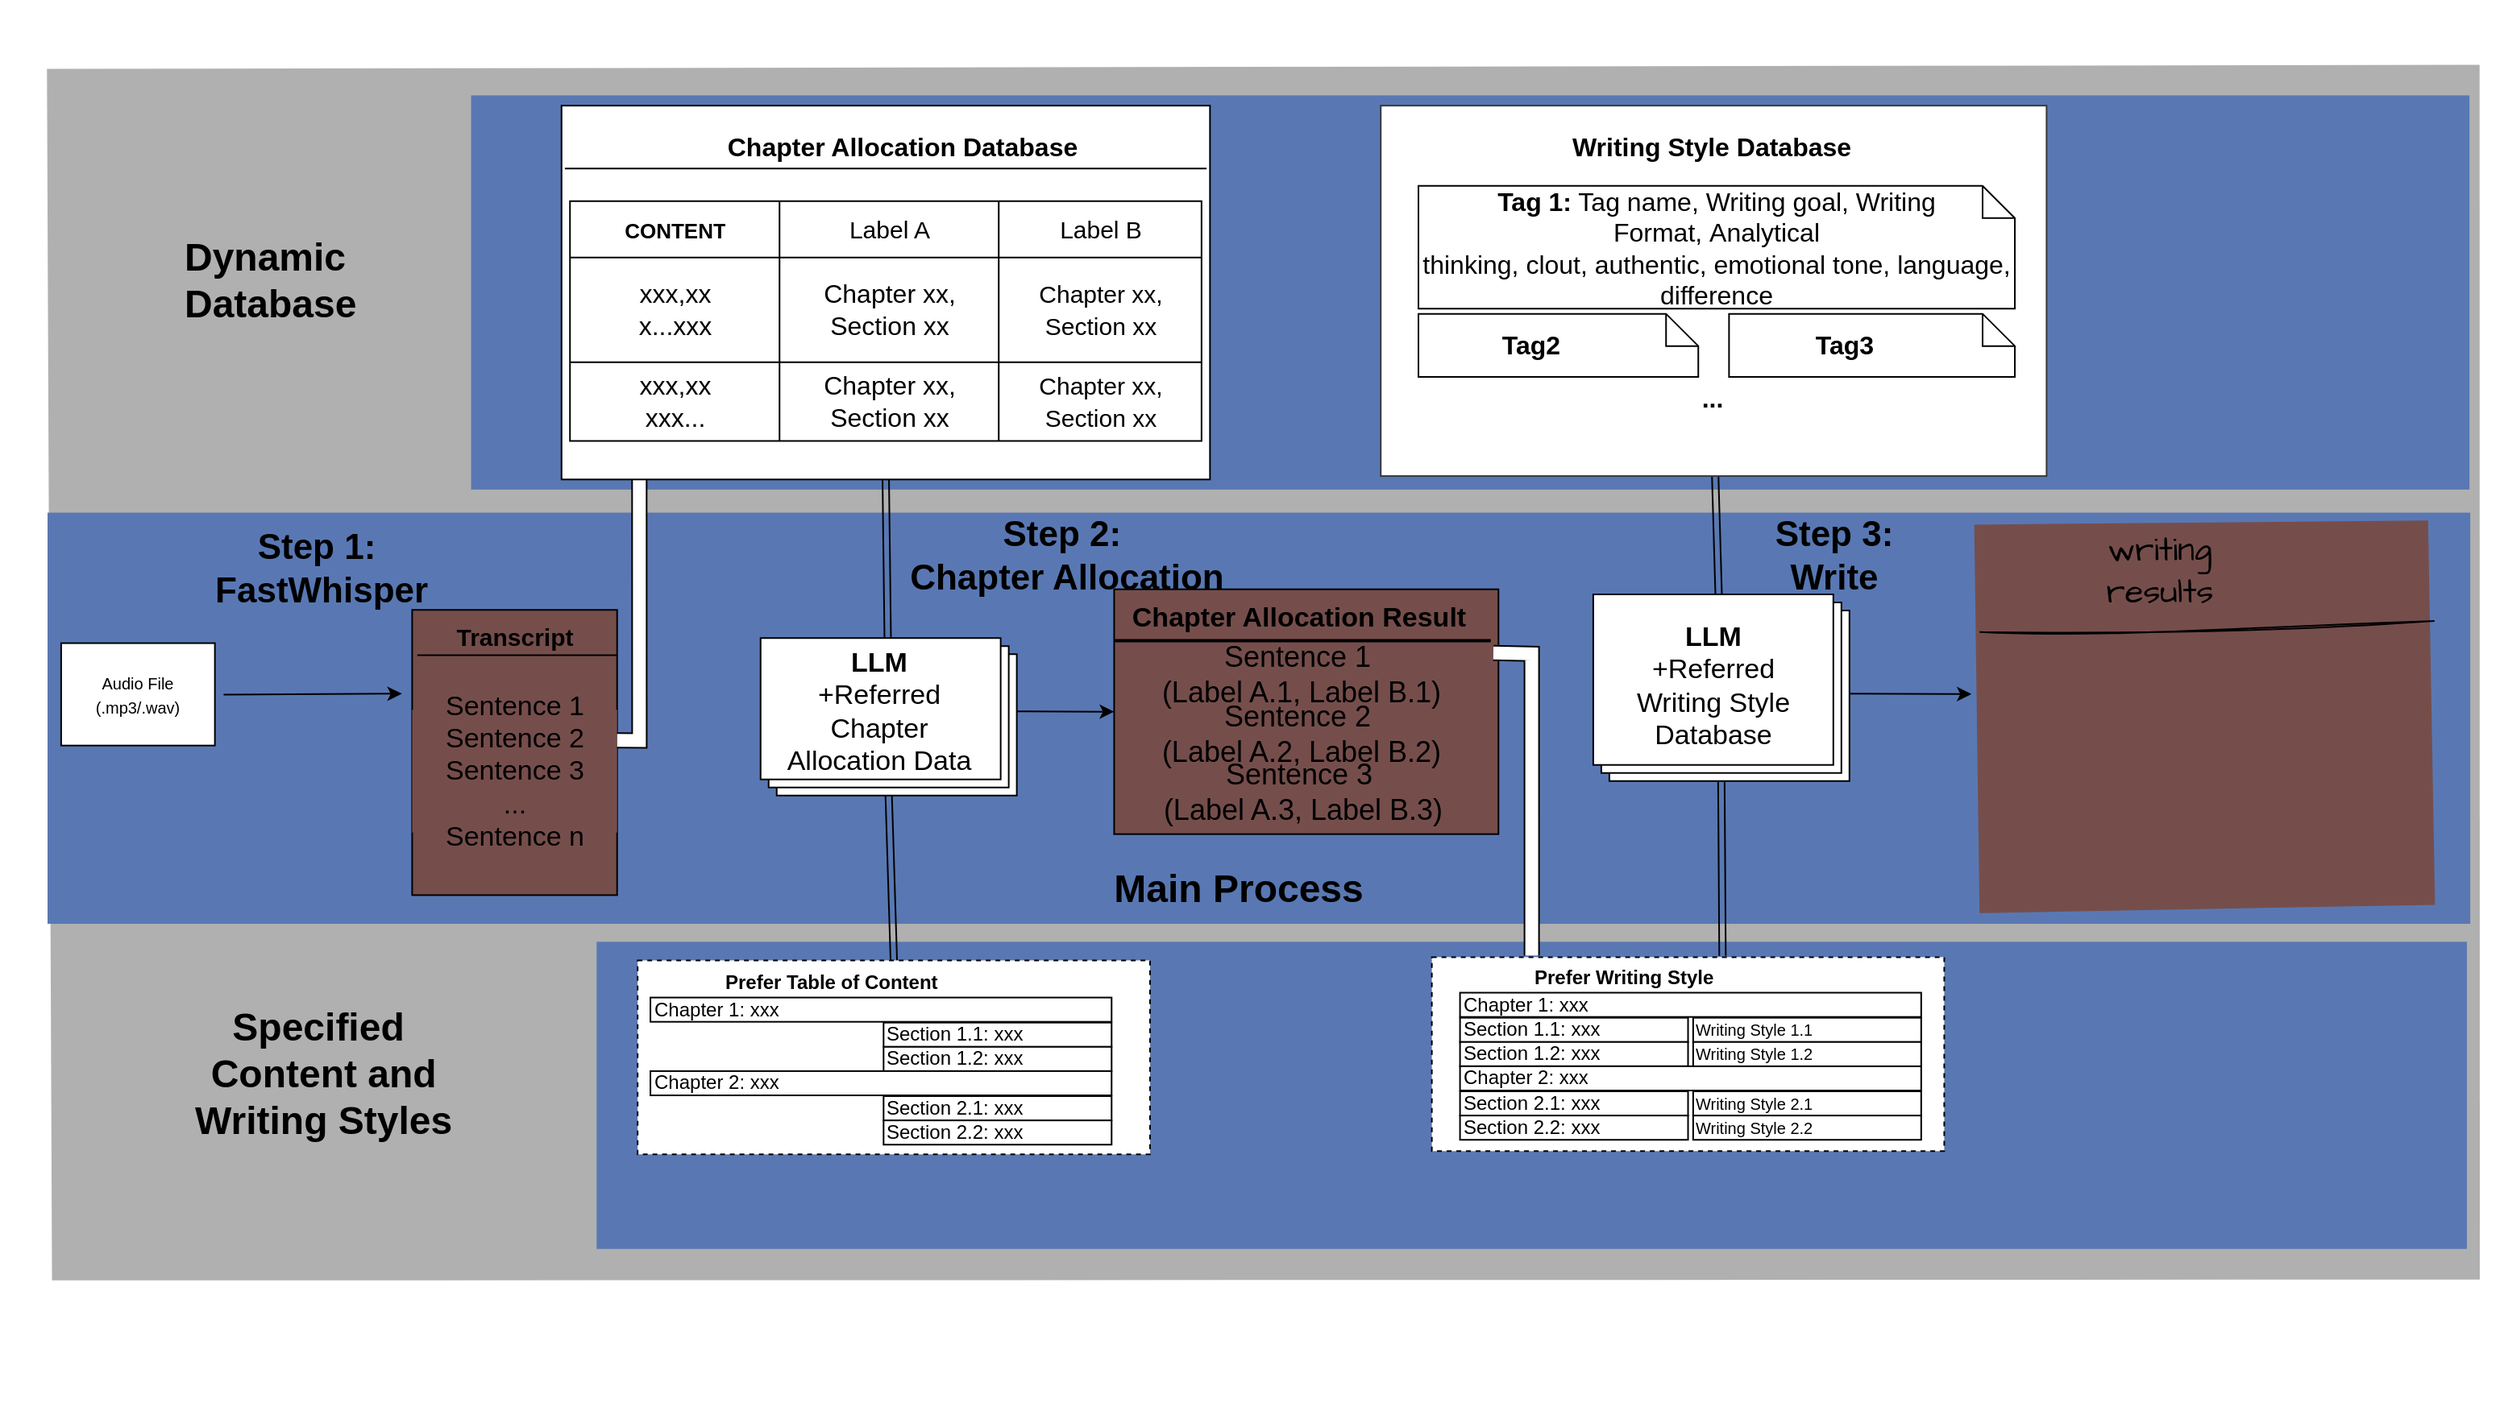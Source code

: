 <mxfile version="24.7.1" type="device">
  <diagram name="Page-1" id="Su-FulwKQRWrCf8i73_m">
    <mxGraphModel dx="4892" dy="6768" grid="1" gridSize="10" guides="1" tooltips="1" connect="1" arrows="1" fold="1" page="0" pageScale="1" pageWidth="1600" pageHeight="900" background="#ffffff" math="0" shadow="0">
      <root>
        <mxCell id="0" />
        <mxCell id="1" parent="0" />
        <mxCell id="NS90icSlzunpTIR_n8i7-59" value="" style="group" vertex="1" connectable="0" parent="1">
          <mxGeometry x="-3190" y="-5380" width="1550" height="870" as="geometry" />
        </mxCell>
        <mxCell id="NS90icSlzunpTIR_n8i7-61" value="" style="group;fillColor=none;" vertex="1" connectable="0" parent="NS90icSlzunpTIR_n8i7-59">
          <mxGeometry x="30" y="39.101" width="1510" height="811.348" as="geometry" />
        </mxCell>
        <mxCell id="NS90icSlzunpTIR_n8i7-48" value="" style="rounded=0;whiteSpace=wrap;html=1;sketch=1;hachureGap=4;jiggle=2;curveFitting=1;fontFamily=Architects Daughter;fontSource=https%3A%2F%2Ffonts.googleapis.com%2Fcss%3Ffamily%3DArchitects%2BDaughter;strokeColor=none;gradientColor=none;fillColor=#B0B0B0;fillStyle=solid;" vertex="1" parent="NS90icSlzunpTIR_n8i7-61">
          <mxGeometry width="1510.0" height="752.141" as="geometry" />
        </mxCell>
        <mxCell id="NS90icSlzunpTIR_n8i7-20" value="" style="shape=ext;double=1;rounded=0;whiteSpace=wrap;html=1;fillColor=#5978b3;fontColor=#ffffff;strokeColor=#5978b3;" vertex="1" parent="NS90icSlzunpTIR_n8i7-61">
          <mxGeometry y="279.669" width="1502.053" height="254.245" as="geometry" />
        </mxCell>
        <mxCell id="NS90icSlzunpTIR_n8i7-30" value="" style="group" vertex="1" connectable="0" parent="NS90icSlzunpTIR_n8i7-61">
          <mxGeometry x="365.579" y="555.101" width="1144.421" height="256.247" as="geometry" />
        </mxCell>
        <mxCell id="NS90icSlzunpTIR_n8i7-16" value="" style="shape=ext;double=1;rounded=0;whiteSpace=wrap;html=1;fillColor=#5978b3;fontColor=#ffffff;strokeColor=none;" vertex="1" parent="NS90icSlzunpTIR_n8i7-30">
          <mxGeometry x="-25.432" y="-9.534" width="1160.316" height="190.684" as="geometry" />
        </mxCell>
        <mxCell id="bt26AV-Ea3NgyYPQcP3r-10" value="" style="rounded=0;whiteSpace=wrap;html=1;dashed=1;" parent="NS90icSlzunpTIR_n8i7-30" vertex="1">
          <mxGeometry y="2.007" width="317.895" height="120.432" as="geometry" />
        </mxCell>
        <mxCell id="bt26AV-Ea3NgyYPQcP3r-16" value="Chapter 1: xxx" style="rounded=0;whiteSpace=wrap;html=1;align=left;" parent="NS90icSlzunpTIR_n8i7-30" vertex="1">
          <mxGeometry x="7.947" y="25.09" width="286.105" height="15.054" as="geometry" />
        </mxCell>
        <mxCell id="bt26AV-Ea3NgyYPQcP3r-17" value="Section 1.1: xxx" style="rounded=0;whiteSpace=wrap;html=1;align=left;" parent="NS90icSlzunpTIR_n8i7-30" vertex="1">
          <mxGeometry x="152.589" y="40.646" width="141.463" height="15.054" as="geometry" />
        </mxCell>
        <mxCell id="bt26AV-Ea3NgyYPQcP3r-18" value="Section 1.2: xxx" style="rounded=0;whiteSpace=wrap;html=1;align=left;" parent="NS90icSlzunpTIR_n8i7-30" vertex="1">
          <mxGeometry x="152.589" y="55.7" width="141.463" height="15.054" as="geometry" />
        </mxCell>
        <mxCell id="bt26AV-Ea3NgyYPQcP3r-19" value="Chapter 2: xxx" style="rounded=0;whiteSpace=wrap;html=1;align=left;" parent="NS90icSlzunpTIR_n8i7-30" vertex="1">
          <mxGeometry x="7.947" y="70.754" width="286.105" height="15.054" as="geometry" />
        </mxCell>
        <mxCell id="bt26AV-Ea3NgyYPQcP3r-20" value="Section 2.1: xxx" style="rounded=0;whiteSpace=wrap;html=1;align=left;" parent="NS90icSlzunpTIR_n8i7-30" vertex="1">
          <mxGeometry x="152.589" y="86.309" width="141.463" height="15.054" as="geometry" />
        </mxCell>
        <mxCell id="bt26AV-Ea3NgyYPQcP3r-22" value="Section 2.2: xxx" style="rounded=0;whiteSpace=wrap;html=1;align=left;" parent="NS90icSlzunpTIR_n8i7-30" vertex="1">
          <mxGeometry x="152.589" y="101.363" width="141.463" height="15.054" as="geometry" />
        </mxCell>
        <mxCell id="bt26AV-Ea3NgyYPQcP3r-58" value="" style="rounded=0;whiteSpace=wrap;html=1;dashed=1;" parent="NS90icSlzunpTIR_n8i7-30" vertex="1">
          <mxGeometry x="492.737" width="317.895" height="120.432" as="geometry" />
        </mxCell>
        <mxCell id="bt26AV-Ea3NgyYPQcP3r-60" value="Chapter 1: xxx" style="rounded=0;whiteSpace=wrap;html=1;align=left;" parent="NS90icSlzunpTIR_n8i7-30" vertex="1">
          <mxGeometry x="510.221" y="22.079" width="286.105" height="15.054" as="geometry" />
        </mxCell>
        <mxCell id="bt26AV-Ea3NgyYPQcP3r-61" value="Section 1.1: xxx" style="rounded=0;whiteSpace=wrap;html=1;align=left;" parent="NS90icSlzunpTIR_n8i7-30" vertex="1">
          <mxGeometry x="510.221" y="37.635" width="141.463" height="15.054" as="geometry" />
        </mxCell>
        <mxCell id="bt26AV-Ea3NgyYPQcP3r-62" value="Section 1.2: xxx" style="rounded=0;whiteSpace=wrap;html=1;align=left;" parent="NS90icSlzunpTIR_n8i7-30" vertex="1">
          <mxGeometry x="510.221" y="52.689" width="141.463" height="15.054" as="geometry" />
        </mxCell>
        <mxCell id="bt26AV-Ea3NgyYPQcP3r-63" value="Chapter 2: xxx" style="rounded=0;whiteSpace=wrap;html=1;align=left;" parent="NS90icSlzunpTIR_n8i7-30" vertex="1">
          <mxGeometry x="510.221" y="67.743" width="286.105" height="15.054" as="geometry" />
        </mxCell>
        <mxCell id="bt26AV-Ea3NgyYPQcP3r-64" value="Section 2.1: xxx" style="rounded=0;whiteSpace=wrap;html=1;align=left;" parent="NS90icSlzunpTIR_n8i7-30" vertex="1">
          <mxGeometry x="510.221" y="83.299" width="141.463" height="15.054" as="geometry" />
        </mxCell>
        <mxCell id="bt26AV-Ea3NgyYPQcP3r-65" value="Section 2.2: xxx" style="rounded=0;whiteSpace=wrap;html=1;align=left;" parent="NS90icSlzunpTIR_n8i7-30" vertex="1">
          <mxGeometry x="510.221" y="98.353" width="141.463" height="15.054" as="geometry" />
        </mxCell>
        <mxCell id="bt26AV-Ea3NgyYPQcP3r-66" value="&lt;font style=&quot;font-size: 10px;&quot;&gt;Writing Style 1.1&lt;/font&gt;" style="rounded=0;whiteSpace=wrap;html=1;align=left;" parent="NS90icSlzunpTIR_n8i7-30" vertex="1">
          <mxGeometry x="654.863" y="37.635" width="141.463" height="15.054" as="geometry" />
        </mxCell>
        <mxCell id="bt26AV-Ea3NgyYPQcP3r-67" value="&lt;span style=&quot;font-size: 10px;&quot;&gt;Writing Style 1.2&lt;/span&gt;" style="rounded=0;whiteSpace=wrap;html=1;align=left;" parent="NS90icSlzunpTIR_n8i7-30" vertex="1">
          <mxGeometry x="654.863" y="52.689" width="141.463" height="15.054" as="geometry" />
        </mxCell>
        <mxCell id="bt26AV-Ea3NgyYPQcP3r-68" value="&lt;span style=&quot;font-size: 10px;&quot;&gt;Writing Style 2.1&lt;/span&gt;" style="rounded=0;whiteSpace=wrap;html=1;align=left;" parent="NS90icSlzunpTIR_n8i7-30" vertex="1">
          <mxGeometry x="654.863" y="83.299" width="141.463" height="15.054" as="geometry" />
        </mxCell>
        <mxCell id="bt26AV-Ea3NgyYPQcP3r-69" value="&lt;span style=&quot;font-size: 10px;&quot;&gt;Writing Style 2.2&lt;/span&gt;" style="rounded=0;whiteSpace=wrap;html=1;align=left;" parent="NS90icSlzunpTIR_n8i7-30" vertex="1">
          <mxGeometry x="654.863" y="98.353" width="141.463" height="15.054" as="geometry" />
        </mxCell>
        <mxCell id="bt26AV-Ea3NgyYPQcP3r-15" value="&lt;div style=&quot;text-align: center;&quot;&gt;&lt;span style=&quot;text-wrap: nowrap;&quot;&gt;&lt;b&gt;Prefer Table of Content&lt;/b&gt;&lt;/span&gt;&lt;/div&gt;" style="text;whiteSpace=wrap;html=1;" parent="NS90icSlzunpTIR_n8i7-30" vertex="1">
          <mxGeometry x="52.453" y="2.007" width="270.211" height="23.083" as="geometry" />
        </mxCell>
        <mxCell id="bt26AV-Ea3NgyYPQcP3r-59" value="&lt;div style=&quot;text-align: center;&quot;&gt;&lt;span style=&quot;text-wrap: nowrap;&quot;&gt;&lt;b&gt;Prefer Writing Style&lt;/b&gt;&lt;/span&gt;&lt;/div&gt;" style="text;whiteSpace=wrap;html=1;" parent="NS90icSlzunpTIR_n8i7-30" vertex="1">
          <mxGeometry x="554.726" y="-1.004" width="270.211" height="23.083" as="geometry" />
        </mxCell>
        <mxCell id="1sJS5-fBfNlYnK8k3agd-49" value="" style="rounded=0;whiteSpace=wrap;html=1;" parent="NS90icSlzunpTIR_n8i7-61" vertex="1">
          <mxGeometry x="882.158" y="54.027" width="302" height="24.365" as="geometry" />
        </mxCell>
        <mxCell id="1sJS5-fBfNlYnK8k3agd-24" value="" style="shape=ext;double=1;rounded=0;whiteSpace=wrap;html=1;fillColor=#5978b3;fontColor=#ffffff;strokeColor=none;" parent="NS90icSlzunpTIR_n8i7-61" vertex="1">
          <mxGeometry x="262.263" y="20.128" width="1239.789" height="244.711" as="geometry" />
        </mxCell>
        <mxCell id="SXFVF4tVHZFs8z8cfjqc-2" value="" style="endArrow=classic;html=1;rounded=0;entryX=0.12;entryY=-0.02;entryDx=0;entryDy=0;entryPerimeter=0;" parent="NS90icSlzunpTIR_n8i7-61" edge="1">
          <mxGeometry width="50" height="50" relative="1" as="geometry">
            <mxPoint x="108.72" y="392.173" as="sourcePoint" />
            <mxPoint x="219.347" y="391.537" as="targetPoint" />
          </mxGeometry>
        </mxCell>
        <mxCell id="bt26AV-Ea3NgyYPQcP3r-32" value="" style="endArrow=classic;html=1;rounded=0;entryX=0;entryY=0.5;entryDx=0;entryDy=0;exitX=1;exitY=0.5;exitDx=0;exitDy=0;" parent="NS90icSlzunpTIR_n8i7-61" edge="1" target="NS90icSlzunpTIR_n8i7-26" source="bt26AV-Ea3NgyYPQcP3r-30">
          <mxGeometry width="50" height="50" relative="1" as="geometry">
            <mxPoint x="584.926" y="391.516" as="sourcePoint" />
            <mxPoint x="643.737" y="391.961" as="targetPoint" />
          </mxGeometry>
        </mxCell>
        <mxCell id="bt26AV-Ea3NgyYPQcP3r-71" value="" style="shape=link;html=1;rounded=0;entryX=0.438;entryY=0.009;entryDx=0;entryDy=0;exitX=0.5;exitY=1;exitDx=0;exitDy=0;entryPerimeter=0;" parent="NS90icSlzunpTIR_n8i7-61" source="bt26AV-Ea3NgyYPQcP3r-73" target="bt26AV-Ea3NgyYPQcP3r-59" edge="1">
          <mxGeometry width="100" relative="1" as="geometry">
            <mxPoint x="1033.158" y="298.738" as="sourcePoint" />
            <mxPoint x="1034.747" y="440.691" as="targetPoint" />
          </mxGeometry>
        </mxCell>
        <mxCell id="bt26AV-Ea3NgyYPQcP3r-72" value="" style="shape=link;html=1;rounded=0;exitX=0.5;exitY=1;exitDx=0;exitDy=0;" parent="NS90icSlzunpTIR_n8i7-61" target="bt26AV-Ea3NgyYPQcP3r-73" edge="1" source="1sJS5-fBfNlYnK8k3agd-44">
          <mxGeometry width="100" relative="1" as="geometry">
            <mxPoint x="1034.747" y="245.77" as="sourcePoint" />
            <mxPoint x="1035.51" y="454.182" as="targetPoint" />
          </mxGeometry>
        </mxCell>
        <mxCell id="bt26AV-Ea3NgyYPQcP3r-76" value="" style="endArrow=classic;html=1;rounded=0;entryX=0;entryY=1;entryDx=0;entryDy=0;" parent="NS90icSlzunpTIR_n8i7-61" edge="1">
          <mxGeometry width="50" height="50" relative="1" as="geometry">
            <mxPoint x="1114.221" y="391.516" as="sourcePoint" />
            <mxPoint x="1193.1" y="391.79" as="targetPoint" />
          </mxGeometry>
        </mxCell>
        <mxCell id="1sJS5-fBfNlYnK8k3agd-36" value="" style="rounded=0;whiteSpace=wrap;html=1;fillColor=#FFFFFF;strokeColor=#36393d;" parent="NS90icSlzunpTIR_n8i7-61" vertex="1">
          <mxGeometry x="826.62" y="26.48" width="413.07" height="229.959" as="geometry" />
        </mxCell>
        <mxCell id="1sJS5-fBfNlYnK8k3agd-37" value="" style="rounded=0;whiteSpace=wrap;html=1;" parent="NS90icSlzunpTIR_n8i7-61" vertex="1">
          <mxGeometry x="370.347" y="52.968" width="302" height="25.424" as="geometry" />
        </mxCell>
        <mxCell id="bt26AV-Ea3NgyYPQcP3r-52" value="&lt;font style=&quot;font-size: 16px;&quot;&gt;&lt;font style=&quot;font-size: 16px;&quot;&gt;&lt;b style=&quot;&quot;&gt;Tag 1:&lt;/b&gt; Tag name,&amp;nbsp;&lt;/font&gt;&lt;span style=&quot;background-color: initial;&quot;&gt;Writing goal,&amp;nbsp;&lt;/span&gt;&lt;span style=&quot;background-color: initial;&quot;&gt;Writing Format,&amp;nbsp;&lt;/span&gt;&lt;span style=&quot;background-color: initial;&quot;&gt;Analytical thinking,&amp;nbsp;&lt;/span&gt;&lt;span style=&quot;background-color: initial;&quot;&gt;clout,&amp;nbsp;&lt;/span&gt;&lt;span style=&quot;background-color: initial;&quot;&gt;authentic,&amp;nbsp;&lt;/span&gt;&lt;span style=&quot;background-color: initial;&quot;&gt;emotional tone,&amp;nbsp;&lt;/span&gt;&lt;span style=&quot;background-color: initial;&quot;&gt;language, difference&lt;/span&gt;&lt;/font&gt;" style="shape=note;size=20;whiteSpace=wrap;html=1;" parent="NS90icSlzunpTIR_n8i7-61" vertex="1">
          <mxGeometry x="850" y="76.276" width="370" height="76.276" as="geometry" />
        </mxCell>
        <mxCell id="1sJS5-fBfNlYnK8k3agd-40" value="" style="group" parent="NS90icSlzunpTIR_n8i7-61" vertex="1" connectable="0">
          <mxGeometry x="850" y="155.725" width="173.62" height="39.194" as="geometry" />
        </mxCell>
        <mxCell id="bt26AV-Ea3NgyYPQcP3r-54" value="" style="shape=note;size=20;whiteSpace=wrap;html=1;" parent="1sJS5-fBfNlYnK8k3agd-40" vertex="1">
          <mxGeometry width="173.62" height="39.194" as="geometry" />
        </mxCell>
        <mxCell id="1sJS5-fBfNlYnK8k3agd-39" value="&lt;b&gt;&lt;font style=&quot;font-size: 16px;&quot;&gt;Tag2&lt;/font&gt;&lt;/b&gt;" style="text;html=1;align=center;verticalAlign=middle;whiteSpace=wrap;rounded=0;" parent="1sJS5-fBfNlYnK8k3agd-40" vertex="1">
          <mxGeometry y="3.708" width="140.299" height="31.779" as="geometry" />
        </mxCell>
        <mxCell id="1sJS5-fBfNlYnK8k3agd-41" value="" style="group" parent="NS90icSlzunpTIR_n8i7-61" vertex="1" connectable="0">
          <mxGeometry x="1042.69" y="155.725" width="177.31" height="39.194" as="geometry" />
        </mxCell>
        <mxCell id="1sJS5-fBfNlYnK8k3agd-42" value="" style="shape=note;size=20;whiteSpace=wrap;html=1;" parent="1sJS5-fBfNlYnK8k3agd-41" vertex="1">
          <mxGeometry width="177.31" height="39.194" as="geometry" />
        </mxCell>
        <mxCell id="1sJS5-fBfNlYnK8k3agd-43" value="&lt;b&gt;&lt;font style=&quot;font-size: 16px;&quot;&gt;Tag3&lt;/font&gt;&lt;/b&gt;" style="text;html=1;align=center;verticalAlign=middle;whiteSpace=wrap;rounded=0;" parent="1sJS5-fBfNlYnK8k3agd-41" vertex="1">
          <mxGeometry y="3.708" width="143.281" height="31.779" as="geometry" />
        </mxCell>
        <mxCell id="1sJS5-fBfNlYnK8k3agd-44" value="&lt;b&gt;&lt;font style=&quot;font-size: 16px;&quot;&gt;...&lt;/font&gt;&lt;/b&gt;" style="text;html=1;align=center;verticalAlign=middle;whiteSpace=wrap;rounded=0;" parent="NS90icSlzunpTIR_n8i7-61" vertex="1">
          <mxGeometry x="985.474" y="191.743" width="95.368" height="31.781" as="geometry" />
        </mxCell>
        <mxCell id="1sJS5-fBfNlYnK8k3agd-38" value="&lt;b&gt;&lt;font style=&quot;font-size: 16px;&quot;&gt;Writing Style Database&lt;/font&gt;&lt;/b&gt;" style="text;html=1;align=center;verticalAlign=middle;whiteSpace=wrap;rounded=0;" parent="NS90icSlzunpTIR_n8i7-61" vertex="1">
          <mxGeometry x="864.678" y="35.666" width="333.789" height="31.781" as="geometry" />
        </mxCell>
        <mxCell id="NS90icSlzunpTIR_n8i7-22" value="" style="rounded=0;whiteSpace=wrap;html=1;fillColor=#754e4c;" vertex="1" parent="NS90icSlzunpTIR_n8i7-61">
          <mxGeometry x="225.7" y="339.527" width="127.16" height="177.07" as="geometry" />
        </mxCell>
        <mxCell id="NS90icSlzunpTIR_n8i7-23" value="" style="endArrow=none;html=1;rounded=0;entryX=1;entryY=0.25;entryDx=0;entryDy=0;" edge="1" parent="NS90icSlzunpTIR_n8i7-61">
          <mxGeometry width="50" height="50" relative="1" as="geometry">
            <mxPoint x="228.884" y="367.596" as="sourcePoint" />
            <mxPoint x="352.863" y="367.596" as="targetPoint" />
          </mxGeometry>
        </mxCell>
        <mxCell id="NS90icSlzunpTIR_n8i7-24" value="&lt;b&gt;&lt;font style=&quot;font-size: 15px;&quot;&gt;Transcript&lt;/font&gt;&lt;/b&gt;" style="text;html=1;align=center;verticalAlign=middle;whiteSpace=wrap;rounded=0;" vertex="1" parent="NS90icSlzunpTIR_n8i7-61">
          <mxGeometry x="241.6" y="339.523" width="95.368" height="31.781" as="geometry" />
        </mxCell>
        <mxCell id="NS90icSlzunpTIR_n8i7-25" value="&lt;font style=&quot;font-size: 17px;&quot;&gt;Sentence 1&lt;/font&gt;&lt;div style=&quot;font-size: 17px;&quot;&gt;&lt;font style=&quot;font-size: 17px;&quot;&gt;Sentence 2&lt;/font&gt;&lt;/div&gt;&lt;div style=&quot;font-size: 17px;&quot;&gt;&lt;font style=&quot;font-size: 17px;&quot;&gt;Sentence 3&lt;/font&gt;&lt;/div&gt;&lt;div style=&quot;font-size: 17px;&quot;&gt;&lt;font style=&quot;font-size: 17px;&quot;&gt;...&lt;/font&gt;&lt;/div&gt;&lt;div style=&quot;font-size: 17px;&quot;&gt;&lt;font style=&quot;font-size: 17px;&quot;&gt;Sentence n&lt;/font&gt;&lt;/div&gt;" style="text;html=1;align=center;verticalAlign=middle;whiteSpace=wrap;rounded=0;fillColor=#754e4c;" vertex="1" parent="NS90icSlzunpTIR_n8i7-61">
          <mxGeometry x="225.704" y="401.492" width="127.158" height="76.273" as="geometry" />
        </mxCell>
        <mxCell id="NS90icSlzunpTIR_n8i7-26" value="" style="rounded=0;whiteSpace=wrap;html=1;fillColor=#754e4c;" vertex="1" parent="NS90icSlzunpTIR_n8i7-61">
          <mxGeometry x="661.22" y="326.733" width="238.42" height="151.999" as="geometry" />
        </mxCell>
        <mxCell id="NS90icSlzunpTIR_n8i7-29" value="" style="line;strokeWidth=2;html=1;" vertex="1" parent="NS90icSlzunpTIR_n8i7-61">
          <mxGeometry x="661.221" y="353.294" width="233.653" height="10.594" as="geometry" />
        </mxCell>
        <mxCell id="NS90icSlzunpTIR_n8i7-32" value="&lt;b&gt;&lt;font style=&quot;font-size: 17px;&quot;&gt;Chapter Allocation Result&lt;/font&gt;&lt;/b&gt;" style="text;html=1;align=center;verticalAlign=middle;whiteSpace=wrap;rounded=0;" vertex="1" parent="NS90icSlzunpTIR_n8i7-61">
          <mxGeometry x="631.81" y="326.733" width="288.19" height="37.153" as="geometry" />
        </mxCell>
        <mxCell id="NS90icSlzunpTIR_n8i7-40" value="" style="shape=filledEdge;curved=0;rounded=0;fixDash=1;endArrow=none;strokeWidth=10;fillColor=#ffffff;edgeStyle=orthogonalEdgeStyle;html=1;entryX=0;entryY=0;entryDx=0;entryDy=0;" edge="1" parent="NS90icSlzunpTIR_n8i7-61" target="bt26AV-Ea3NgyYPQcP3r-59">
          <mxGeometry width="60" height="40" relative="1" as="geometry">
            <mxPoint x="896.463" y="366.272" as="sourcePoint" />
            <mxPoint x="991.832" y="323.897" as="targetPoint" />
          </mxGeometry>
        </mxCell>
        <mxCell id="NS90icSlzunpTIR_n8i7-41" value="&lt;font style=&quot;font-size: 18px;&quot;&gt;Sentence 1&amp;nbsp;&lt;/font&gt;&lt;div style=&quot;font-size: 18px;&quot;&gt;&lt;font style=&quot;font-size: 18px;&quot;&gt;(Label A.1, Label B.1)&lt;/font&gt;&lt;/div&gt;" style="text;html=1;align=center;verticalAlign=middle;whiteSpace=wrap;rounded=0;fillColor=#754e4c;" vertex="1" parent="NS90icSlzunpTIR_n8i7-61">
          <mxGeometry x="666.784" y="363.889" width="220.937" height="31.781" as="geometry" />
        </mxCell>
        <mxCell id="NS90icSlzunpTIR_n8i7-42" value="&lt;font style=&quot;font-size: 18px;&quot;&gt;Sentence 2&amp;nbsp;&lt;/font&gt;&lt;div style=&quot;font-size: 18px;&quot;&gt;&lt;font style=&quot;font-size: 18px;&quot;&gt;(Label A.2, Label B.2)&lt;/font&gt;&lt;/div&gt;" style="text;html=1;align=center;verticalAlign=middle;whiteSpace=wrap;rounded=0;" vertex="1" parent="NS90icSlzunpTIR_n8i7-61">
          <mxGeometry x="666.781" y="401.216" width="220.937" height="31.781" as="geometry" />
        </mxCell>
        <mxCell id="NS90icSlzunpTIR_n8i7-43" value="&lt;font style=&quot;font-size: 18px;&quot;&gt;Sentence 3&amp;nbsp;&lt;/font&gt;&lt;div style=&quot;font-size: 18px;&quot;&gt;&lt;font style=&quot;font-size: 18px;&quot;&gt;(Label A.3, Label B.3)&lt;/font&gt;&lt;/div&gt;" style="text;html=1;align=center;verticalAlign=middle;whiteSpace=wrap;rounded=0;" vertex="1" parent="NS90icSlzunpTIR_n8i7-61">
          <mxGeometry x="668.37" y="423.738" width="220.94" height="57.722" as="geometry" />
        </mxCell>
        <mxCell id="NS90icSlzunpTIR_n8i7-44" value="&lt;font style=&quot;font-size: 22px;&quot;&gt;Step 2:&amp;nbsp;&lt;/font&gt;&lt;div&gt;&lt;font style=&quot;font-size: 22px;&quot;&gt;Chapter Allocation&lt;/font&gt;&lt;/div&gt;" style="text;html=1;align=center;verticalAlign=middle;whiteSpace=wrap;rounded=0;fontStyle=1" vertex="1" parent="NS90icSlzunpTIR_n8i7-61">
          <mxGeometry x="462.54" y="290.267" width="337.53" height="31.776" as="geometry" />
        </mxCell>
        <mxCell id="NS90icSlzunpTIR_n8i7-45" value="&lt;font style=&quot;font-size: 22px;&quot;&gt;Step 3: Write&lt;/font&gt;" style="text;html=1;align=center;verticalAlign=middle;whiteSpace=wrap;rounded=0;fontStyle=1" vertex="1" parent="NS90icSlzunpTIR_n8i7-61">
          <mxGeometry x="1042.695" y="290.263" width="130.337" height="31.781" as="geometry" />
        </mxCell>
        <mxCell id="SXFVF4tVHZFs8z8cfjqc-8" value="&lt;font style=&quot;font-size: 22px;&quot;&gt;Step 1:&lt;/font&gt;&lt;div&gt;&lt;font style=&quot;font-size: 22px;&quot;&gt;&amp;nbsp;FastWhisper&lt;/font&gt;&lt;/div&gt;" style="text;html=1;align=center;verticalAlign=middle;whiteSpace=wrap;rounded=0;fontStyle=1" parent="NS90icSlzunpTIR_n8i7-61" vertex="1">
          <mxGeometry x="56.422" y="297.681" width="220.937" height="31.781" as="geometry" />
        </mxCell>
        <mxCell id="SXFVF4tVHZFs8z8cfjqc-1" value="&lt;font style=&quot;font-size: 10px;&quot;&gt;Audio File (.mp3/.wav)&lt;/font&gt;" style="rounded=0;whiteSpace=wrap;html=1;" parent="NS90icSlzunpTIR_n8i7-61" vertex="1">
          <mxGeometry x="7.947" y="360.18" width="95.368" height="63.561" as="geometry" />
        </mxCell>
        <mxCell id="1sJS5-fBfNlYnK8k3agd-21" value="" style="shape=filledEdge;curved=0;rounded=0;fixDash=1;endArrow=none;strokeWidth=10;fillColor=#ffffff;edgeStyle=orthogonalEdgeStyle;html=1;entryX=0.12;entryY=0.997;entryDx=0;entryDy=0;entryPerimeter=0;exitX=1;exitY=0.25;exitDx=0;exitDy=0;" parent="NS90icSlzunpTIR_n8i7-61" target="1sJS5-fBfNlYnK8k3agd-46" edge="1" source="NS90icSlzunpTIR_n8i7-25">
          <mxGeometry width="60" height="40" relative="1" as="geometry">
            <mxPoint x="354.453" y="342.171" as="sourcePoint" />
            <mxPoint x="433.926" y="245.77" as="targetPoint" />
          </mxGeometry>
        </mxCell>
        <mxCell id="bt26AV-Ea3NgyYPQcP3r-29" value="" style="shape=link;html=1;rounded=0;exitX=0.5;exitY=1;exitDx=0;exitDy=0;" parent="NS90icSlzunpTIR_n8i7-61" source="1sJS5-fBfNlYnK8k3agd-46" target="bt26AV-Ea3NgyYPQcP3r-28" edge="1">
          <mxGeometry width="100" relative="1" as="geometry">
            <mxPoint x="553.137" y="245.77" as="sourcePoint" />
            <mxPoint x="514.163" y="457.36" as="targetPoint" />
          </mxGeometry>
        </mxCell>
        <mxCell id="bt26AV-Ea3NgyYPQcP3r-28" value="" style="verticalLabelPosition=bottom;verticalAlign=top;html=1;shape=mxgraph.basic.layered_rect;dx=10;outlineConnect=0;whiteSpace=wrap;" parent="NS90icSlzunpTIR_n8i7-61" vertex="1">
          <mxGeometry x="441.87" y="357.002" width="158.95" height="97.71" as="geometry" />
        </mxCell>
        <mxCell id="bt26AV-Ea3NgyYPQcP3r-30" value="&lt;font style=&quot;font-size: 17px;&quot;&gt;&lt;b style=&quot;&quot;&gt;LLM&lt;/b&gt;&lt;/font&gt;&lt;div style=&quot;font-size: 17px;&quot;&gt;&lt;font style=&quot;font-size: 17px;&quot;&gt;+Referred Chapter Allocation Data&lt;/font&gt;&lt;/div&gt;" style="text;html=1;align=center;verticalAlign=middle;whiteSpace=wrap;rounded=0;" parent="NS90icSlzunpTIR_n8i7-61" vertex="1">
          <mxGeometry x="446.87" y="380.531" width="137.46" height="43.911" as="geometry" />
        </mxCell>
        <mxCell id="bt26AV-Ea3NgyYPQcP3r-23" value="" style="shape=link;html=1;rounded=0;entryX=0.5;entryY=0;entryDx=0;entryDy=0;exitX=0.5;exitY=1;exitDx=0;exitDy=0;" parent="NS90icSlzunpTIR_n8i7-61" source="bt26AV-Ea3NgyYPQcP3r-28" target="bt26AV-Ea3NgyYPQcP3r-10" edge="1">
          <mxGeometry width="100" relative="1" as="geometry">
            <mxPoint x="511.811" y="301.916" as="sourcePoint" />
            <mxPoint x="514.163" y="457.36" as="targetPoint" />
          </mxGeometry>
        </mxCell>
        <mxCell id="bt26AV-Ea3NgyYPQcP3r-73" value="" style="verticalLabelPosition=bottom;verticalAlign=top;html=1;shape=mxgraph.basic.layered_rect;dx=10;outlineConnect=0;whiteSpace=wrap;" parent="NS90icSlzunpTIR_n8i7-61" vertex="1">
          <mxGeometry x="958.45" y="329.889" width="158.95" height="115.907" as="geometry" />
        </mxCell>
        <mxCell id="bt26AV-Ea3NgyYPQcP3r-74" value="&lt;font style=&quot;font-size: 17px;&quot;&gt;&lt;b&gt;LLM&lt;/b&gt;&lt;/font&gt;&lt;div&gt;&lt;font style=&quot;font-size: 17px;&quot;&gt;+Referred Writing Style Database&lt;/font&gt;&lt;/div&gt;" style="text;html=1;align=center;verticalAlign=middle;whiteSpace=wrap;rounded=0;" parent="NS90icSlzunpTIR_n8i7-61" vertex="1">
          <mxGeometry x="970.09" y="371.303" width="126.12" height="31.776" as="geometry" />
        </mxCell>
        <mxCell id="NS90icSlzunpTIR_n8i7-49" value="" style="group" vertex="1" connectable="0" parent="NS90icSlzunpTIR_n8i7-61">
          <mxGeometry x="310" y="26.48" width="440" height="232.081" as="geometry" />
        </mxCell>
        <mxCell id="1sJS5-fBfNlYnK8k3agd-46" value="" style="rounded=0;whiteSpace=wrap;html=1;" parent="NS90icSlzunpTIR_n8i7-49" vertex="1">
          <mxGeometry x="8.381" width="402.286" height="232.081" as="geometry" />
        </mxCell>
        <mxCell id="1sJS5-fBfNlYnK8k3agd-47" value="&lt;b&gt;&lt;font style=&quot;font-size: 16px;&quot;&gt;Chapter Allocation Database&lt;/font&gt;&lt;/b&gt;" style="text;html=1;align=center;verticalAlign=middle;whiteSpace=wrap;rounded=0;" parent="NS90icSlzunpTIR_n8i7-49" vertex="1">
          <mxGeometry y="6.307" width="440.0" height="37.839" as="geometry" />
        </mxCell>
        <mxCell id="NS90icSlzunpTIR_n8i7-1" value="" style="shape=table;startSize=0;container=1;collapsible=0;childLayout=tableLayout;fontSize=16;" vertex="1" parent="NS90icSlzunpTIR_n8i7-49">
          <mxGeometry x="13.619" y="59.282" width="391.81" height="148.835" as="geometry" />
        </mxCell>
        <mxCell id="NS90icSlzunpTIR_n8i7-2" value="" style="shape=tableRow;horizontal=0;startSize=0;swimlaneHead=0;swimlaneBody=0;strokeColor=inherit;top=0;left=0;bottom=0;right=0;collapsible=0;dropTarget=0;fillColor=none;points=[[0,0.5],[1,0.5]];portConstraint=eastwest;fontSize=16;" vertex="1" parent="NS90icSlzunpTIR_n8i7-1">
          <mxGeometry width="391.81" height="35" as="geometry" />
        </mxCell>
        <mxCell id="NS90icSlzunpTIR_n8i7-3" value="&lt;font size=&quot;1&quot; style=&quot;&quot;&gt;&lt;b style=&quot;font-size: 13px;&quot;&gt;CONTENT&lt;/b&gt;&lt;/font&gt;" style="shape=partialRectangle;html=1;whiteSpace=wrap;connectable=0;strokeColor=inherit;overflow=hidden;fillColor=none;top=0;left=0;bottom=0;right=0;pointerEvents=1;fontSize=16;" vertex="1" parent="NS90icSlzunpTIR_n8i7-2">
          <mxGeometry width="130" height="35" as="geometry">
            <mxRectangle width="130" height="35" as="alternateBounds" />
          </mxGeometry>
        </mxCell>
        <mxCell id="NS90icSlzunpTIR_n8i7-4" value="&lt;font style=&quot;font-size: 15px;&quot;&gt;Label A&lt;/font&gt;" style="shape=partialRectangle;html=1;whiteSpace=wrap;connectable=0;strokeColor=inherit;overflow=hidden;fillColor=none;top=0;left=0;bottom=0;right=0;pointerEvents=1;fontSize=16;" vertex="1" parent="NS90icSlzunpTIR_n8i7-2">
          <mxGeometry x="130" width="136" height="35" as="geometry">
            <mxRectangle width="136" height="35" as="alternateBounds" />
          </mxGeometry>
        </mxCell>
        <mxCell id="NS90icSlzunpTIR_n8i7-5" value="&lt;font style=&quot;font-size: 15px;&quot;&gt;Label B&lt;/font&gt;" style="shape=partialRectangle;html=1;whiteSpace=wrap;connectable=0;strokeColor=inherit;overflow=hidden;fillColor=none;top=0;left=0;bottom=0;right=0;pointerEvents=1;fontSize=16;" vertex="1" parent="NS90icSlzunpTIR_n8i7-2">
          <mxGeometry x="266" width="126" height="35" as="geometry">
            <mxRectangle width="126" height="35" as="alternateBounds" />
          </mxGeometry>
        </mxCell>
        <mxCell id="NS90icSlzunpTIR_n8i7-6" value="" style="shape=tableRow;horizontal=0;startSize=0;swimlaneHead=0;swimlaneBody=0;strokeColor=inherit;top=0;left=0;bottom=0;right=0;collapsible=0;dropTarget=0;fillColor=none;points=[[0,0.5],[1,0.5]];portConstraint=eastwest;fontSize=16;" vertex="1" parent="NS90icSlzunpTIR_n8i7-1">
          <mxGeometry y="35" width="391.81" height="65" as="geometry" />
        </mxCell>
        <mxCell id="NS90icSlzunpTIR_n8i7-7" value="xxx,xx&lt;div&gt;x...xxx&lt;/div&gt;" style="shape=partialRectangle;html=1;whiteSpace=wrap;connectable=0;strokeColor=inherit;overflow=hidden;fillColor=none;top=0;left=0;bottom=0;right=0;pointerEvents=1;fontSize=16;" vertex="1" parent="NS90icSlzunpTIR_n8i7-6">
          <mxGeometry width="130" height="65" as="geometry">
            <mxRectangle width="130" height="65" as="alternateBounds" />
          </mxGeometry>
        </mxCell>
        <mxCell id="NS90icSlzunpTIR_n8i7-8" value="&lt;font style=&quot;font-size: 16px;&quot;&gt;Chapter xx, Section xx&lt;/font&gt;" style="shape=partialRectangle;html=1;whiteSpace=wrap;connectable=0;strokeColor=inherit;overflow=hidden;fillColor=none;top=0;left=0;bottom=0;right=0;pointerEvents=1;fontSize=16;" vertex="1" parent="NS90icSlzunpTIR_n8i7-6">
          <mxGeometry x="130" width="136" height="65" as="geometry">
            <mxRectangle width="136" height="65" as="alternateBounds" />
          </mxGeometry>
        </mxCell>
        <mxCell id="NS90icSlzunpTIR_n8i7-9" value="&lt;div&gt;&lt;font style=&quot;font-size: 15px;&quot;&gt;Chapter xx, Section xx&lt;/font&gt;&lt;br&gt;&lt;/div&gt;" style="shape=partialRectangle;html=1;whiteSpace=wrap;connectable=0;strokeColor=inherit;overflow=hidden;fillColor=none;top=0;left=0;bottom=0;right=0;pointerEvents=1;fontSize=16;" vertex="1" parent="NS90icSlzunpTIR_n8i7-6">
          <mxGeometry x="266" width="126" height="65" as="geometry">
            <mxRectangle width="126" height="65" as="alternateBounds" />
          </mxGeometry>
        </mxCell>
        <mxCell id="NS90icSlzunpTIR_n8i7-10" value="" style="shape=tableRow;horizontal=0;startSize=0;swimlaneHead=0;swimlaneBody=0;strokeColor=inherit;top=0;left=0;bottom=0;right=0;collapsible=0;dropTarget=0;fillColor=none;points=[[0,0.5],[1,0.5]];portConstraint=eastwest;fontSize=16;" vertex="1" parent="NS90icSlzunpTIR_n8i7-1">
          <mxGeometry y="100" width="391.81" height="49" as="geometry" />
        </mxCell>
        <UserObject label="xxx,xx&lt;div&gt;xxx...&lt;/div&gt;" link="&#xa;&lt;span style=&quot;color: rgb(0, 0, 0); font-family: Helvetica; font-size: 16px; font-style: normal; font-variant-ligatures: normal; font-variant-caps: normal; font-weight: 400; letter-spacing: normal; orphans: 2; text-align: center; text-indent: 0px; text-transform: none; widows: 2; word-spacing: 0px; -webkit-text-stroke-width: 0px; white-space: normal; background-color: rgb(251, 251, 251); text-decoration-thickness: initial; text-decoration-style: initial; text-decoration-color: initial; display: inline !important; float: none;&quot;&gt;xxx,xx&lt;/span&gt;&lt;div style=&quot;forced-color-adjust: none; color: rgb(0, 0, 0); font-family: Helvetica; font-size: 16px; font-style: normal; font-variant-ligatures: normal; font-variant-caps: normal; font-weight: 400; letter-spacing: normal; orphans: 2; text-align: center; text-indent: 0px; text-transform: none; widows: 2; word-spacing: 0px; -webkit-text-stroke-width: 0px; white-space: normal; background-color: rgb(251, 251, 251); text-decoration-thickness: initial; text-decoration-style: initial; text-decoration-color: initial;&quot;&gt;x...xxx&lt;/div&gt;&#xa;&#xa;" id="NS90icSlzunpTIR_n8i7-11">
          <mxCell style="shape=partialRectangle;html=1;whiteSpace=wrap;connectable=0;strokeColor=inherit;overflow=hidden;fillColor=none;top=0;left=0;bottom=0;right=0;pointerEvents=1;fontSize=16;" vertex="1" parent="NS90icSlzunpTIR_n8i7-10">
            <mxGeometry width="130" height="49" as="geometry">
              <mxRectangle width="130" height="49" as="alternateBounds" />
            </mxGeometry>
          </mxCell>
        </UserObject>
        <mxCell id="NS90icSlzunpTIR_n8i7-12" value="&lt;font style=&quot;font-size: 16px;&quot;&gt;Chapter xx, Section xx&lt;/font&gt;" style="shape=partialRectangle;html=1;whiteSpace=wrap;connectable=0;strokeColor=inherit;overflow=hidden;fillColor=none;top=0;left=0;bottom=0;right=0;pointerEvents=1;fontSize=16;" vertex="1" parent="NS90icSlzunpTIR_n8i7-10">
          <mxGeometry x="130" width="136" height="49" as="geometry">
            <mxRectangle width="136" height="49" as="alternateBounds" />
          </mxGeometry>
        </mxCell>
        <mxCell id="NS90icSlzunpTIR_n8i7-13" value="&lt;font style=&quot;font-size: 15px;&quot;&gt;Chapter xx, Section xx&lt;/font&gt;" style="shape=partialRectangle;html=1;whiteSpace=wrap;connectable=0;strokeColor=inherit;overflow=hidden;fillColor=none;top=0;left=0;bottom=0;right=0;pointerEvents=1;fontSize=16;" vertex="1" parent="NS90icSlzunpTIR_n8i7-10">
          <mxGeometry x="266" width="126" height="49" as="geometry">
            <mxRectangle width="126" height="49" as="alternateBounds" />
          </mxGeometry>
        </mxCell>
        <mxCell id="NS90icSlzunpTIR_n8i7-15" value="" style="endArrow=none;html=1;rounded=0;entryX=1;entryY=1;entryDx=0;entryDy=0;" edge="1" parent="NS90icSlzunpTIR_n8i7-49">
          <mxGeometry width="50" height="50" relative="1" as="geometry">
            <mxPoint x="10.476" y="39.101" as="sourcePoint" />
            <mxPoint x="408.571" y="39.101" as="targetPoint" />
          </mxGeometry>
        </mxCell>
        <mxCell id="NS90icSlzunpTIR_n8i7-52" value="Main Process" style="text;strokeColor=none;fillColor=none;html=1;fontSize=24;fontStyle=1;verticalAlign=middle;align=center;" vertex="1" parent="NS90icSlzunpTIR_n8i7-61">
          <mxGeometry x="658.042" y="491.54" width="158.947" height="42.374" as="geometry" />
        </mxCell>
        <mxCell id="NS90icSlzunpTIR_n8i7-19" value="Specified&lt;div&gt;&amp;nbsp;Content and&lt;/div&gt;&lt;div&gt;&amp;nbsp;Writing Styles&lt;/div&gt;" style="text;strokeColor=none;fillColor=none;html=1;fontSize=24;fontStyle=1;verticalAlign=middle;align=center;" vertex="1" parent="NS90icSlzunpTIR_n8i7-61">
          <mxGeometry x="87.421" y="607.789" width="158.947" height="40.144" as="geometry" />
        </mxCell>
        <mxCell id="NS90icSlzunpTIR_n8i7-17" value="Dynamic&lt;div&gt;&amp;nbsp;Database&lt;/div&gt;" style="text;html=1;fontSize=24;fontStyle=1;verticalAlign=middle;align=center;" vertex="1" parent="NS90icSlzunpTIR_n8i7-61">
          <mxGeometry x="38.147" y="113.351" width="190.737" height="42.374" as="geometry" />
        </mxCell>
        <mxCell id="NS90icSlzunpTIR_n8i7-68" value="" style="rounded=0;whiteSpace=wrap;html=1;sketch=1;hachureGap=4;jiggle=2;curveFitting=1;fontFamily=Architects Daughter;fontSource=https%3A%2F%2Ffonts.googleapis.com%2Fcss%3Ffamily%3DArchitects%2BDaughter;strokeColor=none;fillColor=#754e4c;fillStyle=solid;" vertex="1" parent="NS90icSlzunpTIR_n8i7-61">
          <mxGeometry x="1198.47" y="286.522" width="281.53" height="239.517" as="geometry" />
        </mxCell>
        <mxCell id="NS90icSlzunpTIR_n8i7-70" value="" style="endArrow=none;html=1;rounded=0;sketch=1;hachureGap=4;jiggle=2;curveFitting=1;fontFamily=Architects Daughter;fontSource=https%3A%2F%2Ffonts.googleapis.com%2Fcss%3Ffamily%3DArchitects%2BDaughter;entryX=1;entryY=0.25;entryDx=0;entryDy=0;" edge="1" parent="NS90icSlzunpTIR_n8i7-61" target="NS90icSlzunpTIR_n8i7-68">
          <mxGeometry width="50" height="50" relative="1" as="geometry">
            <mxPoint x="1198.47" y="353.299" as="sourcePoint" />
            <mxPoint x="1248.47" y="303.299" as="targetPoint" />
          </mxGeometry>
        </mxCell>
        <mxCell id="NS90icSlzunpTIR_n8i7-71" value="&lt;font style=&quot;font-size: 21px;&quot;&gt;writing results&lt;/font&gt;" style="text;html=1;align=center;verticalAlign=middle;whiteSpace=wrap;rounded=0;fontFamily=Architects Daughter;fontSource=https%3A%2F%2Ffonts.googleapis.com%2Fcss%3Ffamily%3DArchitects%2BDaughter;" vertex="1" parent="NS90icSlzunpTIR_n8i7-61">
          <mxGeometry x="1280" y="299.889" width="60" height="30" as="geometry" />
        </mxCell>
      </root>
    </mxGraphModel>
  </diagram>
</mxfile>

